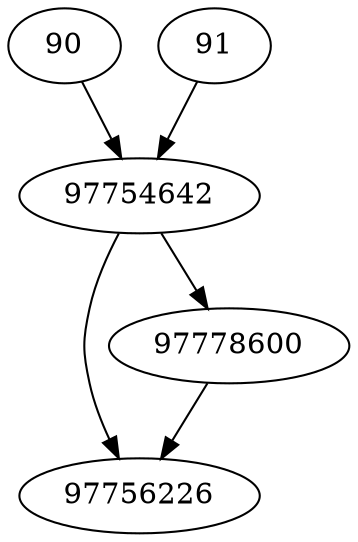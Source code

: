 strict digraph  {
97756226;
97778600;
97754642;
90;
91;
97778600 -> 97756226;
97754642 -> 97778600;
97754642 -> 97756226;
90 -> 97754642;
91 -> 97754642;
}
